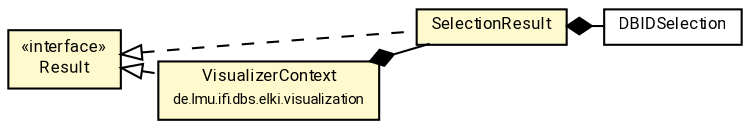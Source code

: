 #!/usr/local/bin/dot
#
# Class diagram 
# Generated by UMLGraph version R5_7_2-60-g0e99a6 (http://www.spinellis.gr/umlgraph/)
#

digraph G {
	graph [fontnames="svg"]
	edge [fontname="Roboto",fontsize=7,labelfontname="Roboto",labelfontsize=7,color="black"];
	node [fontname="Roboto",fontcolor="black",fontsize=8,shape=plaintext,margin=0,width=0,height=0];
	nodesep=0.15;
	ranksep=0.25;
	rankdir=LR;
	// de.lmu.ifi.dbs.elki.result.DBIDSelection
	c9197952 [label=<<table title="de.lmu.ifi.dbs.elki.result.DBIDSelection" border="0" cellborder="1" cellspacing="0" cellpadding="2" href="DBIDSelection.html" target="_parent">
		<tr><td><table border="0" cellspacing="0" cellpadding="1">
		<tr><td align="center" balign="center"> <font face="Roboto">DBIDSelection</font> </td></tr>
		</table></td></tr>
		</table>>, URL="DBIDSelection.html"];
	// de.lmu.ifi.dbs.elki.result.SelectionResult
	c9197958 [label=<<table title="de.lmu.ifi.dbs.elki.result.SelectionResult" border="0" cellborder="1" cellspacing="0" cellpadding="2" bgcolor="lemonChiffon" href="SelectionResult.html" target="_parent">
		<tr><td><table border="0" cellspacing="0" cellpadding="1">
		<tr><td align="center" balign="center"> <font face="Roboto">SelectionResult</font> </td></tr>
		</table></td></tr>
		</table>>, URL="SelectionResult.html"];
	// de.lmu.ifi.dbs.elki.visualization.VisualizerContext
	c9198131 [label=<<table title="de.lmu.ifi.dbs.elki.visualization.VisualizerContext" border="0" cellborder="1" cellspacing="0" cellpadding="2" bgcolor="LemonChiffon" href="../visualization/VisualizerContext.html" target="_parent">
		<tr><td><table border="0" cellspacing="0" cellpadding="1">
		<tr><td align="center" balign="center"> <font face="Roboto">VisualizerContext</font> </td></tr>
		<tr><td align="center" balign="center"> <font face="Roboto" point-size="7.0">de.lmu.ifi.dbs.elki.visualization</font> </td></tr>
		</table></td></tr>
		</table>>, URL="../visualization/VisualizerContext.html"];
	// de.lmu.ifi.dbs.elki.result.Result
	c9199020 [label=<<table title="de.lmu.ifi.dbs.elki.result.Result" border="0" cellborder="1" cellspacing="0" cellpadding="2" bgcolor="LemonChiffon" href="Result.html" target="_parent">
		<tr><td><table border="0" cellspacing="0" cellpadding="1">
		<tr><td align="center" balign="center"> &#171;interface&#187; </td></tr>
		<tr><td align="center" balign="center"> <font face="Roboto">Result</font> </td></tr>
		</table></td></tr>
		</table>>, URL="Result.html"];
	// de.lmu.ifi.dbs.elki.result.SelectionResult implements de.lmu.ifi.dbs.elki.result.Result
	c9199020 -> c9197958 [arrowtail=empty,style=dashed,dir=back,weight=9];
	// de.lmu.ifi.dbs.elki.result.SelectionResult composed de.lmu.ifi.dbs.elki.result.DBIDSelection
	c9197958 -> c9197952 [arrowhead=none,arrowtail=diamond,dir=back,weight=6];
	// de.lmu.ifi.dbs.elki.visualization.VisualizerContext implements de.lmu.ifi.dbs.elki.result.Result
	c9199020 -> c9198131 [arrowtail=empty,style=dashed,dir=back,weight=9];
	// de.lmu.ifi.dbs.elki.visualization.VisualizerContext composed de.lmu.ifi.dbs.elki.result.SelectionResult
	c9198131 -> c9197958 [arrowhead=none,arrowtail=diamond,dir=back,weight=6];
}

